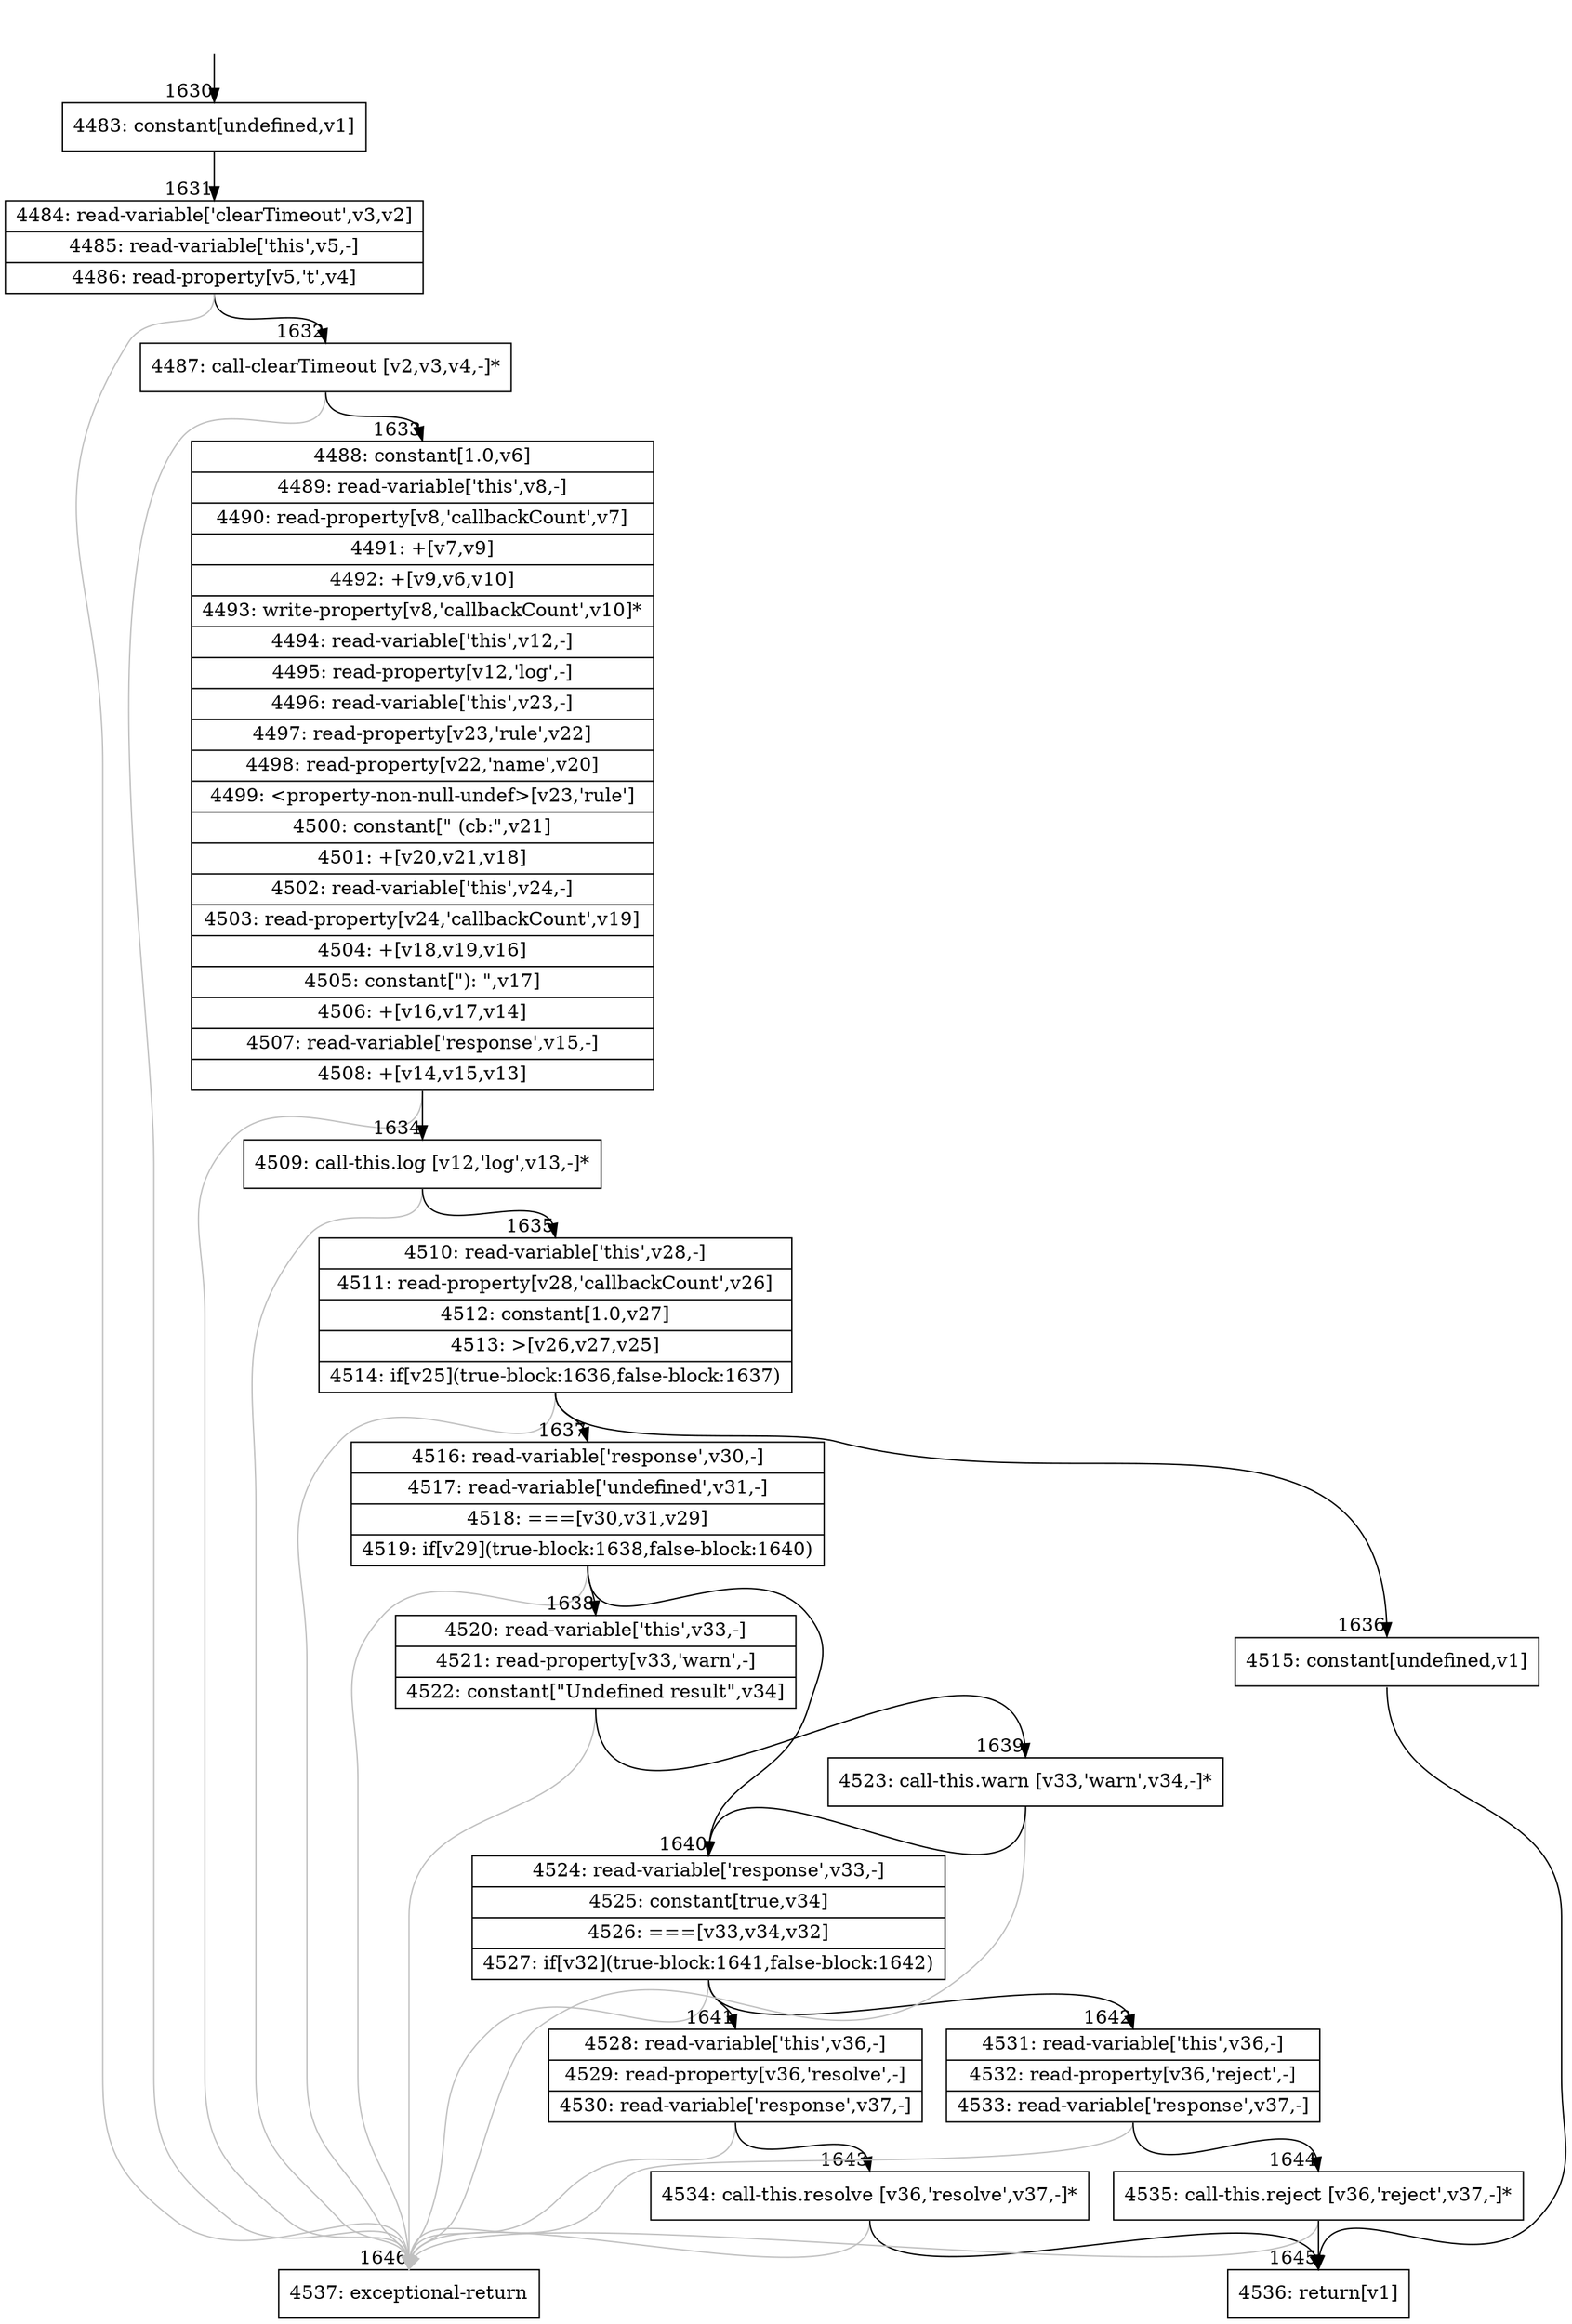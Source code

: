 digraph {
rankdir="TD"
BB_entry150[shape=none,label=""];
BB_entry150 -> BB1630 [tailport=s, headport=n, headlabel="    1630"]
BB1630 [shape=record label="{4483: constant[undefined,v1]}" ] 
BB1630 -> BB1631 [tailport=s, headport=n, headlabel="      1631"]
BB1631 [shape=record label="{4484: read-variable['clearTimeout',v3,v2]|4485: read-variable['this',v5,-]|4486: read-property[v5,'t',v4]}" ] 
BB1631 -> BB1632 [tailport=s, headport=n, headlabel="      1632"]
BB1631 -> BB1646 [tailport=s, headport=n, color=gray, headlabel="      1646"]
BB1632 [shape=record label="{4487: call-clearTimeout [v2,v3,v4,-]*}" ] 
BB1632 -> BB1633 [tailport=s, headport=n, headlabel="      1633"]
BB1632 -> BB1646 [tailport=s, headport=n, color=gray]
BB1633 [shape=record label="{4488: constant[1.0,v6]|4489: read-variable['this',v8,-]|4490: read-property[v8,'callbackCount',v7]|4491: +[v7,v9]|4492: +[v9,v6,v10]|4493: write-property[v8,'callbackCount',v10]*|4494: read-variable['this',v12,-]|4495: read-property[v12,'log',-]|4496: read-variable['this',v23,-]|4497: read-property[v23,'rule',v22]|4498: read-property[v22,'name',v20]|4499: \<property-non-null-undef\>[v23,'rule']|4500: constant[\" (cb:\",v21]|4501: +[v20,v21,v18]|4502: read-variable['this',v24,-]|4503: read-property[v24,'callbackCount',v19]|4504: +[v18,v19,v16]|4505: constant[\"): \",v17]|4506: +[v16,v17,v14]|4507: read-variable['response',v15,-]|4508: +[v14,v15,v13]}" ] 
BB1633 -> BB1634 [tailport=s, headport=n, headlabel="      1634"]
BB1633 -> BB1646 [tailport=s, headport=n, color=gray]
BB1634 [shape=record label="{4509: call-this.log [v12,'log',v13,-]*}" ] 
BB1634 -> BB1635 [tailport=s, headport=n, headlabel="      1635"]
BB1634 -> BB1646 [tailport=s, headport=n, color=gray]
BB1635 [shape=record label="{4510: read-variable['this',v28,-]|4511: read-property[v28,'callbackCount',v26]|4512: constant[1.0,v27]|4513: \>[v26,v27,v25]|4514: if[v25](true-block:1636,false-block:1637)}" ] 
BB1635 -> BB1636 [tailport=s, headport=n, headlabel="      1636"]
BB1635 -> BB1637 [tailport=s, headport=n, headlabel="      1637"]
BB1635 -> BB1646 [tailport=s, headport=n, color=gray]
BB1636 [shape=record label="{4515: constant[undefined,v1]}" ] 
BB1636 -> BB1645 [tailport=s, headport=n, headlabel="      1645"]
BB1637 [shape=record label="{4516: read-variable['response',v30,-]|4517: read-variable['undefined',v31,-]|4518: ===[v30,v31,v29]|4519: if[v29](true-block:1638,false-block:1640)}" ] 
BB1637 -> BB1638 [tailport=s, headport=n, headlabel="      1638"]
BB1637 -> BB1640 [tailport=s, headport=n, headlabel="      1640"]
BB1637 -> BB1646 [tailport=s, headport=n, color=gray]
BB1638 [shape=record label="{4520: read-variable['this',v33,-]|4521: read-property[v33,'warn',-]|4522: constant[\"Undefined result\",v34]}" ] 
BB1638 -> BB1639 [tailport=s, headport=n, headlabel="      1639"]
BB1638 -> BB1646 [tailport=s, headport=n, color=gray]
BB1639 [shape=record label="{4523: call-this.warn [v33,'warn',v34,-]*}" ] 
BB1639 -> BB1640 [tailport=s, headport=n]
BB1639 -> BB1646 [tailport=s, headport=n, color=gray]
BB1640 [shape=record label="{4524: read-variable['response',v33,-]|4525: constant[true,v34]|4526: ===[v33,v34,v32]|4527: if[v32](true-block:1641,false-block:1642)}" ] 
BB1640 -> BB1641 [tailport=s, headport=n, headlabel="      1641"]
BB1640 -> BB1642 [tailport=s, headport=n, headlabel="      1642"]
BB1640 -> BB1646 [tailport=s, headport=n, color=gray]
BB1641 [shape=record label="{4528: read-variable['this',v36,-]|4529: read-property[v36,'resolve',-]|4530: read-variable['response',v37,-]}" ] 
BB1641 -> BB1643 [tailport=s, headport=n, headlabel="      1643"]
BB1641 -> BB1646 [tailport=s, headport=n, color=gray]
BB1642 [shape=record label="{4531: read-variable['this',v36,-]|4532: read-property[v36,'reject',-]|4533: read-variable['response',v37,-]}" ] 
BB1642 -> BB1644 [tailport=s, headport=n, headlabel="      1644"]
BB1642 -> BB1646 [tailport=s, headport=n, color=gray]
BB1643 [shape=record label="{4534: call-this.resolve [v36,'resolve',v37,-]*}" ] 
BB1643 -> BB1645 [tailport=s, headport=n]
BB1643 -> BB1646 [tailport=s, headport=n, color=gray]
BB1644 [shape=record label="{4535: call-this.reject [v36,'reject',v37,-]*}" ] 
BB1644 -> BB1645 [tailport=s, headport=n]
BB1644 -> BB1646 [tailport=s, headport=n, color=gray]
BB1645 [shape=record label="{4536: return[v1]}" ] 
BB1646 [shape=record label="{4537: exceptional-return}" ] 
//#$~ 1519
}
